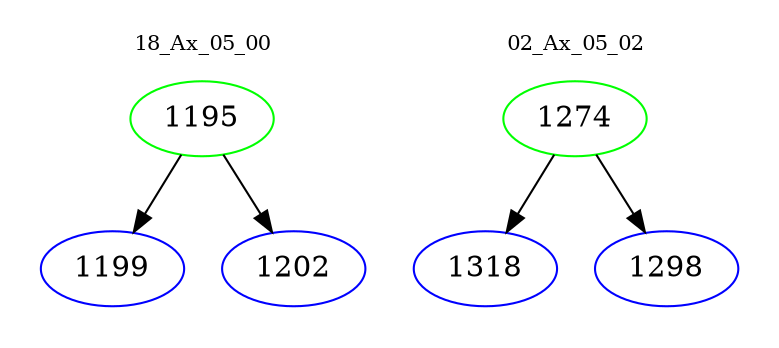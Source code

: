 digraph{
subgraph cluster_0 {
color = white
label = "18_Ax_05_00";
fontsize=10;
T0_1195 [label="1195", color="green"]
T0_1195 -> T0_1199 [color="black"]
T0_1199 [label="1199", color="blue"]
T0_1195 -> T0_1202 [color="black"]
T0_1202 [label="1202", color="blue"]
}
subgraph cluster_1 {
color = white
label = "02_Ax_05_02";
fontsize=10;
T1_1274 [label="1274", color="green"]
T1_1274 -> T1_1318 [color="black"]
T1_1318 [label="1318", color="blue"]
T1_1274 -> T1_1298 [color="black"]
T1_1298 [label="1298", color="blue"]
}
}
